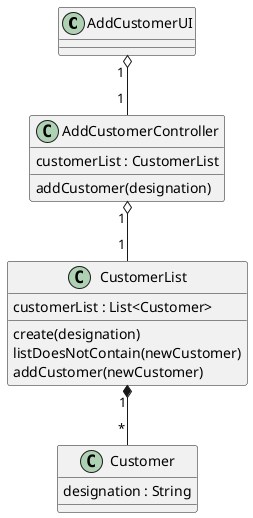 @startuml

class AddCustomerUI {}

class AddCustomerController {
customerList : CustomerList
addCustomer(designation)
}

'class Services {
'customerList : CustomerList
'customerList : CustomerList
'addACustomer(name)
'}

class CustomerList {
customerList : List<Customer>
create(designation)
listDoesNotContain(newCustomer)
addCustomer(newCustomer)




}

'class CustomerDTO {
'name : String
'}

class Customer {
designation : String
}

AddCustomerUI "     1" o-- "        1" AddCustomerController
AddCustomerController "     1" o-- "        1" CustomerList
CustomerList "  1" *-- "   *" Customer
'CustomerList ..> CustomerDTO
'CustomerDTO..>Customer

@enduml